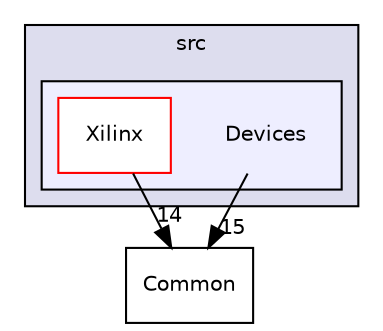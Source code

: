 digraph "src/Devices" {
  compound=true
  node [ fontsize="10", fontname="Helvetica"];
  edge [ labelfontsize="10", labelfontname="Helvetica"];
  subgraph clusterdir_68267d1309a1af8e8297ef4c3efbcdba {
    graph [ bgcolor="#ddddee", pencolor="black", label="src" fontname="Helvetica", fontsize="10", URL="dir_68267d1309a1af8e8297ef4c3efbcdba.html"]
  subgraph clusterdir_27b17494125eb78195473abe004504ab {
    graph [ bgcolor="#eeeeff", pencolor="black", label="" URL="dir_27b17494125eb78195473abe004504ab.html"];
    dir_27b17494125eb78195473abe004504ab [shape=plaintext label="Devices"];
    dir_3b80f9b66070ce327ebd8ab923ef7ff0 [shape=box label="Xilinx" color="red" fillcolor="white" style="filled" URL="dir_3b80f9b66070ce327ebd8ab923ef7ff0.html"];
  }
  }
  dir_ba210d1fa67db7bee1bb22e0a3c11d9f [shape=box label="Common" URL="dir_ba210d1fa67db7bee1bb22e0a3c11d9f.html"];
  dir_3b80f9b66070ce327ebd8ab923ef7ff0->dir_ba210d1fa67db7bee1bb22e0a3c11d9f [headlabel="14", labeldistance=1.5 headhref="dir_000003_000001.html"];
  dir_27b17494125eb78195473abe004504ab->dir_ba210d1fa67db7bee1bb22e0a3c11d9f [headlabel="15", labeldistance=1.5 headhref="dir_000002_000001.html"];
}
